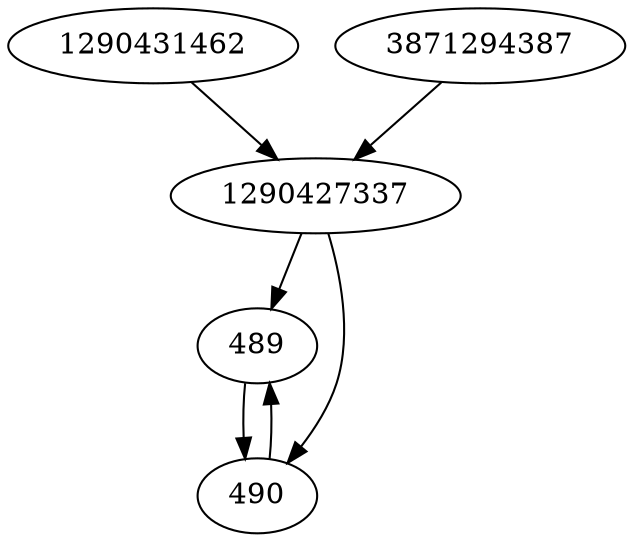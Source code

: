 strict digraph  {
1290431462;
489;
490;
1290427337;
3871294387;
1290431462 -> 1290427337;
489 -> 490;
490 -> 489;
1290427337 -> 489;
1290427337 -> 490;
3871294387 -> 1290427337;
}
